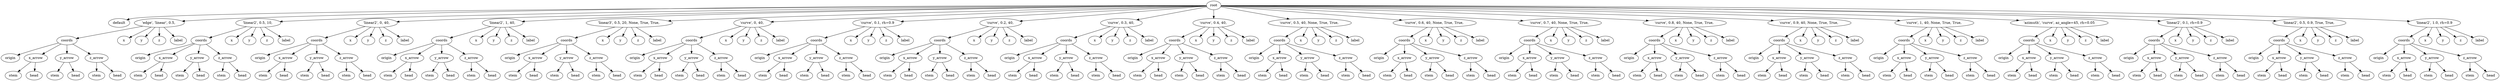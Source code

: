 digraph default {
    root_1 [label="root"];
    default_2 [label="default"];
    3 [label="'edge',\ 'linear',\ 0\.5,\ "];
    coords_4 [label="coords"];
    origin_5 [label="origin"];
    x_arrow_6 [label="x_arrow"];
    stem_7 [label="stem"];
    head_8 [label="head"];
    y_arrow_9 [label="y_arrow"];
    stem_10 [label="stem"];
    head_11 [label="head"];
    z_arrow_12 [label="z_arrow"];
    stem_13 [label="stem"];
    head_14 [label="head"];
    x_15 [label="x"];
    y_16 [label="y"];
    z_17 [label="z"];
    label_18 [label="label"];
    19 [label="'linear2',\ 0\.5,\ 10,\ "];
    coords_20 [label="coords"];
    origin_21 [label="origin"];
    x_arrow_22 [label="x_arrow"];
    stem_23 [label="stem"];
    head_24 [label="head"];
    y_arrow_25 [label="y_arrow"];
    stem_26 [label="stem"];
    head_27 [label="head"];
    z_arrow_28 [label="z_arrow"];
    stem_29 [label="stem"];
    head_30 [label="head"];
    x_31 [label="x"];
    y_32 [label="y"];
    z_33 [label="z"];
    label_34 [label="label"];
    35 [label="'linear2',\ 0,\ 40,\ "];
    coords_36 [label="coords"];
    origin_37 [label="origin"];
    x_arrow_38 [label="x_arrow"];
    stem_39 [label="stem"];
    head_40 [label="head"];
    y_arrow_41 [label="y_arrow"];
    stem_42 [label="stem"];
    head_43 [label="head"];
    z_arrow_44 [label="z_arrow"];
    stem_45 [label="stem"];
    head_46 [label="head"];
    x_47 [label="x"];
    y_48 [label="y"];
    z_49 [label="z"];
    label_50 [label="label"];
    51 [label="'linear2',\ 1,\ 40,\ "];
    coords_52 [label="coords"];
    origin_53 [label="origin"];
    x_arrow_54 [label="x_arrow"];
    stem_55 [label="stem"];
    head_56 [label="head"];
    y_arrow_57 [label="y_arrow"];
    stem_58 [label="stem"];
    head_59 [label="head"];
    z_arrow_60 [label="z_arrow"];
    stem_61 [label="stem"];
    head_62 [label="head"];
    x_63 [label="x"];
    y_64 [label="y"];
    z_65 [label="z"];
    label_66 [label="label"];
    67 [label="'linear3',\ 0\.5,\ 20,\ None,\ True,\ True,\ "];
    coords_68 [label="coords"];
    origin_69 [label="origin"];
    x_arrow_70 [label="x_arrow"];
    stem_71 [label="stem"];
    head_72 [label="head"];
    y_arrow_73 [label="y_arrow"];
    stem_74 [label="stem"];
    head_75 [label="head"];
    z_arrow_76 [label="z_arrow"];
    stem_77 [label="stem"];
    head_78 [label="head"];
    x_79 [label="x"];
    y_80 [label="y"];
    z_81 [label="z"];
    label_82 [label="label"];
    83 [label="'curve',\ 0,\ 40,\ "];
    coords_84 [label="coords"];
    origin_85 [label="origin"];
    x_arrow_86 [label="x_arrow"];
    stem_87 [label="stem"];
    head_88 [label="head"];
    y_arrow_89 [label="y_arrow"];
    stem_90 [label="stem"];
    head_91 [label="head"];
    z_arrow_92 [label="z_arrow"];
    stem_93 [label="stem"];
    head_94 [label="head"];
    x_95 [label="x"];
    y_96 [label="y"];
    z_97 [label="z"];
    label_98 [label="label"];
    99 [label="'curve',\ 0\.1,\ rh=0\.9"];
    coords_100 [label="coords"];
    origin_101 [label="origin"];
    x_arrow_102 [label="x_arrow"];
    stem_103 [label="stem"];
    head_104 [label="head"];
    y_arrow_105 [label="y_arrow"];
    stem_106 [label="stem"];
    head_107 [label="head"];
    z_arrow_108 [label="z_arrow"];
    stem_109 [label="stem"];
    head_110 [label="head"];
    x_111 [label="x"];
    y_112 [label="y"];
    z_113 [label="z"];
    label_114 [label="label"];
    115 [label="'curve',\ 0\.2,\ 40,\ "];
    coords_116 [label="coords"];
    origin_117 [label="origin"];
    x_arrow_118 [label="x_arrow"];
    stem_119 [label="stem"];
    head_120 [label="head"];
    y_arrow_121 [label="y_arrow"];
    stem_122 [label="stem"];
    head_123 [label="head"];
    z_arrow_124 [label="z_arrow"];
    stem_125 [label="stem"];
    head_126 [label="head"];
    x_127 [label="x"];
    y_128 [label="y"];
    z_129 [label="z"];
    label_130 [label="label"];
    131 [label="'curve',\ 0\.3,\ 40,\ "];
    coords_132 [label="coords"];
    origin_133 [label="origin"];
    x_arrow_134 [label="x_arrow"];
    stem_135 [label="stem"];
    head_136 [label="head"];
    y_arrow_137 [label="y_arrow"];
    stem_138 [label="stem"];
    head_139 [label="head"];
    z_arrow_140 [label="z_arrow"];
    stem_141 [label="stem"];
    head_142 [label="head"];
    x_143 [label="x"];
    y_144 [label="y"];
    z_145 [label="z"];
    label_146 [label="label"];
    147 [label="'curve',\ 0\.4,\ 40,\ "];
    coords_148 [label="coords"];
    origin_149 [label="origin"];
    x_arrow_150 [label="x_arrow"];
    stem_151 [label="stem"];
    head_152 [label="head"];
    y_arrow_153 [label="y_arrow"];
    stem_154 [label="stem"];
    head_155 [label="head"];
    z_arrow_156 [label="z_arrow"];
    stem_157 [label="stem"];
    head_158 [label="head"];
    x_159 [label="x"];
    y_160 [label="y"];
    z_161 [label="z"];
    label_162 [label="label"];
    163 [label="'curve',\ 0\.5,\ 40,\ None,\ True,\ True,\ "];
    coords_164 [label="coords"];
    origin_165 [label="origin"];
    x_arrow_166 [label="x_arrow"];
    stem_167 [label="stem"];
    head_168 [label="head"];
    y_arrow_169 [label="y_arrow"];
    stem_170 [label="stem"];
    head_171 [label="head"];
    z_arrow_172 [label="z_arrow"];
    stem_173 [label="stem"];
    head_174 [label="head"];
    x_175 [label="x"];
    y_176 [label="y"];
    z_177 [label="z"];
    label_178 [label="label"];
    179 [label="'curve',\ 0\.6,\ 40,\ None,\ True,\ True,\ "];
    coords_180 [label="coords"];
    origin_181 [label="origin"];
    x_arrow_182 [label="x_arrow"];
    stem_183 [label="stem"];
    head_184 [label="head"];
    y_arrow_185 [label="y_arrow"];
    stem_186 [label="stem"];
    head_187 [label="head"];
    z_arrow_188 [label="z_arrow"];
    stem_189 [label="stem"];
    head_190 [label="head"];
    x_191 [label="x"];
    y_192 [label="y"];
    z_193 [label="z"];
    label_194 [label="label"];
    195 [label="'curve',\ 0\.7,\ 40,\ None,\ True,\ True,\ "];
    coords_196 [label="coords"];
    origin_197 [label="origin"];
    x_arrow_198 [label="x_arrow"];
    stem_199 [label="stem"];
    head_200 [label="head"];
    y_arrow_201 [label="y_arrow"];
    stem_202 [label="stem"];
    head_203 [label="head"];
    z_arrow_204 [label="z_arrow"];
    stem_205 [label="stem"];
    head_206 [label="head"];
    x_207 [label="x"];
    y_208 [label="y"];
    z_209 [label="z"];
    label_210 [label="label"];
    211 [label="'curve',\ 0\.8,\ 40,\ None,\ True,\ True,\ "];
    coords_212 [label="coords"];
    origin_213 [label="origin"];
    x_arrow_214 [label="x_arrow"];
    stem_215 [label="stem"];
    head_216 [label="head"];
    y_arrow_217 [label="y_arrow"];
    stem_218 [label="stem"];
    head_219 [label="head"];
    z_arrow_220 [label="z_arrow"];
    stem_221 [label="stem"];
    head_222 [label="head"];
    x_223 [label="x"];
    y_224 [label="y"];
    z_225 [label="z"];
    label_226 [label="label"];
    227 [label="'curve',\ 0\.9,\ 40,\ None,\ True,\ True,\ "];
    coords_228 [label="coords"];
    origin_229 [label="origin"];
    x_arrow_230 [label="x_arrow"];
    stem_231 [label="stem"];
    head_232 [label="head"];
    y_arrow_233 [label="y_arrow"];
    stem_234 [label="stem"];
    head_235 [label="head"];
    z_arrow_236 [label="z_arrow"];
    stem_237 [label="stem"];
    head_238 [label="head"];
    x_239 [label="x"];
    y_240 [label="y"];
    z_241 [label="z"];
    label_242 [label="label"];
    243 [label="'curve',\ 1,\ 40,\ None,\ True,\ True,\ "];
    coords_244 [label="coords"];
    origin_245 [label="origin"];
    x_arrow_246 [label="x_arrow"];
    stem_247 [label="stem"];
    head_248 [label="head"];
    y_arrow_249 [label="y_arrow"];
    stem_250 [label="stem"];
    head_251 [label="head"];
    z_arrow_252 [label="z_arrow"];
    stem_253 [label="stem"];
    head_254 [label="head"];
    x_255 [label="x"];
    y_256 [label="y"];
    z_257 [label="z"];
    label_258 [label="label"];
    259 [label="'azimuth',\ 'curve',\ az_angle=45,\ rh=0\.05"];
    coords_260 [label="coords"];
    origin_261 [label="origin"];
    x_arrow_262 [label="x_arrow"];
    stem_263 [label="stem"];
    head_264 [label="head"];
    y_arrow_265 [label="y_arrow"];
    stem_266 [label="stem"];
    head_267 [label="head"];
    z_arrow_268 [label="z_arrow"];
    stem_269 [label="stem"];
    head_270 [label="head"];
    x_271 [label="x"];
    y_272 [label="y"];
    z_273 [label="z"];
    label_274 [label="label"];
    275 [label="'linear2',\ 0\.1,\ rh=0\.9"];
    coords_276 [label="coords"];
    origin_277 [label="origin"];
    x_arrow_278 [label="x_arrow"];
    stem_279 [label="stem"];
    head_280 [label="head"];
    y_arrow_281 [label="y_arrow"];
    stem_282 [label="stem"];
    head_283 [label="head"];
    z_arrow_284 [label="z_arrow"];
    stem_285 [label="stem"];
    head_286 [label="head"];
    x_287 [label="x"];
    y_288 [label="y"];
    z_289 [label="z"];
    label_290 [label="label"];
    291 [label="'linear2',\ 0\.5,\ 0\.9,\ True,\ True,\ "];
    coords_292 [label="coords"];
    origin_293 [label="origin"];
    x_arrow_294 [label="x_arrow"];
    stem_295 [label="stem"];
    head_296 [label="head"];
    y_arrow_297 [label="y_arrow"];
    stem_298 [label="stem"];
    head_299 [label="head"];
    z_arrow_300 [label="z_arrow"];
    stem_301 [label="stem"];
    head_302 [label="head"];
    x_303 [label="x"];
    y_304 [label="y"];
    z_305 [label="z"];
    label_306 [label="label"];
    307 [label="'linear2',\ 1\.0,\ rh=0\.9"];
    coords_308 [label="coords"];
    origin_309 [label="origin"];
    x_arrow_310 [label="x_arrow"];
    stem_311 [label="stem"];
    head_312 [label="head"];
    y_arrow_313 [label="y_arrow"];
    stem_314 [label="stem"];
    head_315 [label="head"];
    z_arrow_316 [label="z_arrow"];
    stem_317 [label="stem"];
    head_318 [label="head"];
    x_319 [label="x"];
    y_320 [label="y"];
    z_321 [label="z"];
    label_322 [label="label"];
    root_1 -> default_2;
    root_1 -> 3;
    3 -> coords_4;
    coords_4 -> origin_5;
    coords_4 -> x_arrow_6;
    x_arrow_6 -> stem_7;
    x_arrow_6 -> head_8;
    coords_4 -> y_arrow_9;
    y_arrow_9 -> stem_10;
    y_arrow_9 -> head_11;
    coords_4 -> z_arrow_12;
    z_arrow_12 -> stem_13;
    z_arrow_12 -> head_14;
    3 -> x_15;
    3 -> y_16;
    3 -> z_17;
    3 -> label_18;
    root_1 -> 19;
    19 -> coords_20;
    coords_20 -> origin_21;
    coords_20 -> x_arrow_22;
    x_arrow_22 -> stem_23;
    x_arrow_22 -> head_24;
    coords_20 -> y_arrow_25;
    y_arrow_25 -> stem_26;
    y_arrow_25 -> head_27;
    coords_20 -> z_arrow_28;
    z_arrow_28 -> stem_29;
    z_arrow_28 -> head_30;
    19 -> x_31;
    19 -> y_32;
    19 -> z_33;
    19 -> label_34;
    root_1 -> 35;
    35 -> coords_36;
    coords_36 -> origin_37;
    coords_36 -> x_arrow_38;
    x_arrow_38 -> stem_39;
    x_arrow_38 -> head_40;
    coords_36 -> y_arrow_41;
    y_arrow_41 -> stem_42;
    y_arrow_41 -> head_43;
    coords_36 -> z_arrow_44;
    z_arrow_44 -> stem_45;
    z_arrow_44 -> head_46;
    35 -> x_47;
    35 -> y_48;
    35 -> z_49;
    35 -> label_50;
    root_1 -> 51;
    51 -> coords_52;
    coords_52 -> origin_53;
    coords_52 -> x_arrow_54;
    x_arrow_54 -> stem_55;
    x_arrow_54 -> head_56;
    coords_52 -> y_arrow_57;
    y_arrow_57 -> stem_58;
    y_arrow_57 -> head_59;
    coords_52 -> z_arrow_60;
    z_arrow_60 -> stem_61;
    z_arrow_60 -> head_62;
    51 -> x_63;
    51 -> y_64;
    51 -> z_65;
    51 -> label_66;
    root_1 -> 67;
    67 -> coords_68;
    coords_68 -> origin_69;
    coords_68 -> x_arrow_70;
    x_arrow_70 -> stem_71;
    x_arrow_70 -> head_72;
    coords_68 -> y_arrow_73;
    y_arrow_73 -> stem_74;
    y_arrow_73 -> head_75;
    coords_68 -> z_arrow_76;
    z_arrow_76 -> stem_77;
    z_arrow_76 -> head_78;
    67 -> x_79;
    67 -> y_80;
    67 -> z_81;
    67 -> label_82;
    root_1 -> 83;
    83 -> coords_84;
    coords_84 -> origin_85;
    coords_84 -> x_arrow_86;
    x_arrow_86 -> stem_87;
    x_arrow_86 -> head_88;
    coords_84 -> y_arrow_89;
    y_arrow_89 -> stem_90;
    y_arrow_89 -> head_91;
    coords_84 -> z_arrow_92;
    z_arrow_92 -> stem_93;
    z_arrow_92 -> head_94;
    83 -> x_95;
    83 -> y_96;
    83 -> z_97;
    83 -> label_98;
    root_1 -> 99;
    99 -> coords_100;
    coords_100 -> origin_101;
    coords_100 -> x_arrow_102;
    x_arrow_102 -> stem_103;
    x_arrow_102 -> head_104;
    coords_100 -> y_arrow_105;
    y_arrow_105 -> stem_106;
    y_arrow_105 -> head_107;
    coords_100 -> z_arrow_108;
    z_arrow_108 -> stem_109;
    z_arrow_108 -> head_110;
    99 -> x_111;
    99 -> y_112;
    99 -> z_113;
    99 -> label_114;
    root_1 -> 115;
    115 -> coords_116;
    coords_116 -> origin_117;
    coords_116 -> x_arrow_118;
    x_arrow_118 -> stem_119;
    x_arrow_118 -> head_120;
    coords_116 -> y_arrow_121;
    y_arrow_121 -> stem_122;
    y_arrow_121 -> head_123;
    coords_116 -> z_arrow_124;
    z_arrow_124 -> stem_125;
    z_arrow_124 -> head_126;
    115 -> x_127;
    115 -> y_128;
    115 -> z_129;
    115 -> label_130;
    root_1 -> 131;
    131 -> coords_132;
    coords_132 -> origin_133;
    coords_132 -> x_arrow_134;
    x_arrow_134 -> stem_135;
    x_arrow_134 -> head_136;
    coords_132 -> y_arrow_137;
    y_arrow_137 -> stem_138;
    y_arrow_137 -> head_139;
    coords_132 -> z_arrow_140;
    z_arrow_140 -> stem_141;
    z_arrow_140 -> head_142;
    131 -> x_143;
    131 -> y_144;
    131 -> z_145;
    131 -> label_146;
    root_1 -> 147;
    147 -> coords_148;
    coords_148 -> origin_149;
    coords_148 -> x_arrow_150;
    x_arrow_150 -> stem_151;
    x_arrow_150 -> head_152;
    coords_148 -> y_arrow_153;
    y_arrow_153 -> stem_154;
    y_arrow_153 -> head_155;
    coords_148 -> z_arrow_156;
    z_arrow_156 -> stem_157;
    z_arrow_156 -> head_158;
    147 -> x_159;
    147 -> y_160;
    147 -> z_161;
    147 -> label_162;
    root_1 -> 163;
    163 -> coords_164;
    coords_164 -> origin_165;
    coords_164 -> x_arrow_166;
    x_arrow_166 -> stem_167;
    x_arrow_166 -> head_168;
    coords_164 -> y_arrow_169;
    y_arrow_169 -> stem_170;
    y_arrow_169 -> head_171;
    coords_164 -> z_arrow_172;
    z_arrow_172 -> stem_173;
    z_arrow_172 -> head_174;
    163 -> x_175;
    163 -> y_176;
    163 -> z_177;
    163 -> label_178;
    root_1 -> 179;
    179 -> coords_180;
    coords_180 -> origin_181;
    coords_180 -> x_arrow_182;
    x_arrow_182 -> stem_183;
    x_arrow_182 -> head_184;
    coords_180 -> y_arrow_185;
    y_arrow_185 -> stem_186;
    y_arrow_185 -> head_187;
    coords_180 -> z_arrow_188;
    z_arrow_188 -> stem_189;
    z_arrow_188 -> head_190;
    179 -> x_191;
    179 -> y_192;
    179 -> z_193;
    179 -> label_194;
    root_1 -> 195;
    195 -> coords_196;
    coords_196 -> origin_197;
    coords_196 -> x_arrow_198;
    x_arrow_198 -> stem_199;
    x_arrow_198 -> head_200;
    coords_196 -> y_arrow_201;
    y_arrow_201 -> stem_202;
    y_arrow_201 -> head_203;
    coords_196 -> z_arrow_204;
    z_arrow_204 -> stem_205;
    z_arrow_204 -> head_206;
    195 -> x_207;
    195 -> y_208;
    195 -> z_209;
    195 -> label_210;
    root_1 -> 211;
    211 -> coords_212;
    coords_212 -> origin_213;
    coords_212 -> x_arrow_214;
    x_arrow_214 -> stem_215;
    x_arrow_214 -> head_216;
    coords_212 -> y_arrow_217;
    y_arrow_217 -> stem_218;
    y_arrow_217 -> head_219;
    coords_212 -> z_arrow_220;
    z_arrow_220 -> stem_221;
    z_arrow_220 -> head_222;
    211 -> x_223;
    211 -> y_224;
    211 -> z_225;
    211 -> label_226;
    root_1 -> 227;
    227 -> coords_228;
    coords_228 -> origin_229;
    coords_228 -> x_arrow_230;
    x_arrow_230 -> stem_231;
    x_arrow_230 -> head_232;
    coords_228 -> y_arrow_233;
    y_arrow_233 -> stem_234;
    y_arrow_233 -> head_235;
    coords_228 -> z_arrow_236;
    z_arrow_236 -> stem_237;
    z_arrow_236 -> head_238;
    227 -> x_239;
    227 -> y_240;
    227 -> z_241;
    227 -> label_242;
    root_1 -> 243;
    243 -> coords_244;
    coords_244 -> origin_245;
    coords_244 -> x_arrow_246;
    x_arrow_246 -> stem_247;
    x_arrow_246 -> head_248;
    coords_244 -> y_arrow_249;
    y_arrow_249 -> stem_250;
    y_arrow_249 -> head_251;
    coords_244 -> z_arrow_252;
    z_arrow_252 -> stem_253;
    z_arrow_252 -> head_254;
    243 -> x_255;
    243 -> y_256;
    243 -> z_257;
    243 -> label_258;
    root_1 -> 259;
    259 -> coords_260;
    coords_260 -> origin_261;
    coords_260 -> x_arrow_262;
    x_arrow_262 -> stem_263;
    x_arrow_262 -> head_264;
    coords_260 -> y_arrow_265;
    y_arrow_265 -> stem_266;
    y_arrow_265 -> head_267;
    coords_260 -> z_arrow_268;
    z_arrow_268 -> stem_269;
    z_arrow_268 -> head_270;
    259 -> x_271;
    259 -> y_272;
    259 -> z_273;
    259 -> label_274;
    root_1 -> 275;
    275 -> coords_276;
    coords_276 -> origin_277;
    coords_276 -> x_arrow_278;
    x_arrow_278 -> stem_279;
    x_arrow_278 -> head_280;
    coords_276 -> y_arrow_281;
    y_arrow_281 -> stem_282;
    y_arrow_281 -> head_283;
    coords_276 -> z_arrow_284;
    z_arrow_284 -> stem_285;
    z_arrow_284 -> head_286;
    275 -> x_287;
    275 -> y_288;
    275 -> z_289;
    275 -> label_290;
    root_1 -> 291;
    291 -> coords_292;
    coords_292 -> origin_293;
    coords_292 -> x_arrow_294;
    x_arrow_294 -> stem_295;
    x_arrow_294 -> head_296;
    coords_292 -> y_arrow_297;
    y_arrow_297 -> stem_298;
    y_arrow_297 -> head_299;
    coords_292 -> z_arrow_300;
    z_arrow_300 -> stem_301;
    z_arrow_300 -> head_302;
    291 -> x_303;
    291 -> y_304;
    291 -> z_305;
    291 -> label_306;
    root_1 -> 307;
    307 -> coords_308;
    coords_308 -> origin_309;
    coords_308 -> x_arrow_310;
    x_arrow_310 -> stem_311;
    x_arrow_310 -> head_312;
    coords_308 -> y_arrow_313;
    y_arrow_313 -> stem_314;
    y_arrow_313 -> head_315;
    coords_308 -> z_arrow_316;
    z_arrow_316 -> stem_317;
    z_arrow_316 -> head_318;
    307 -> x_319;
    307 -> y_320;
    307 -> z_321;
    307 -> label_322;
}
